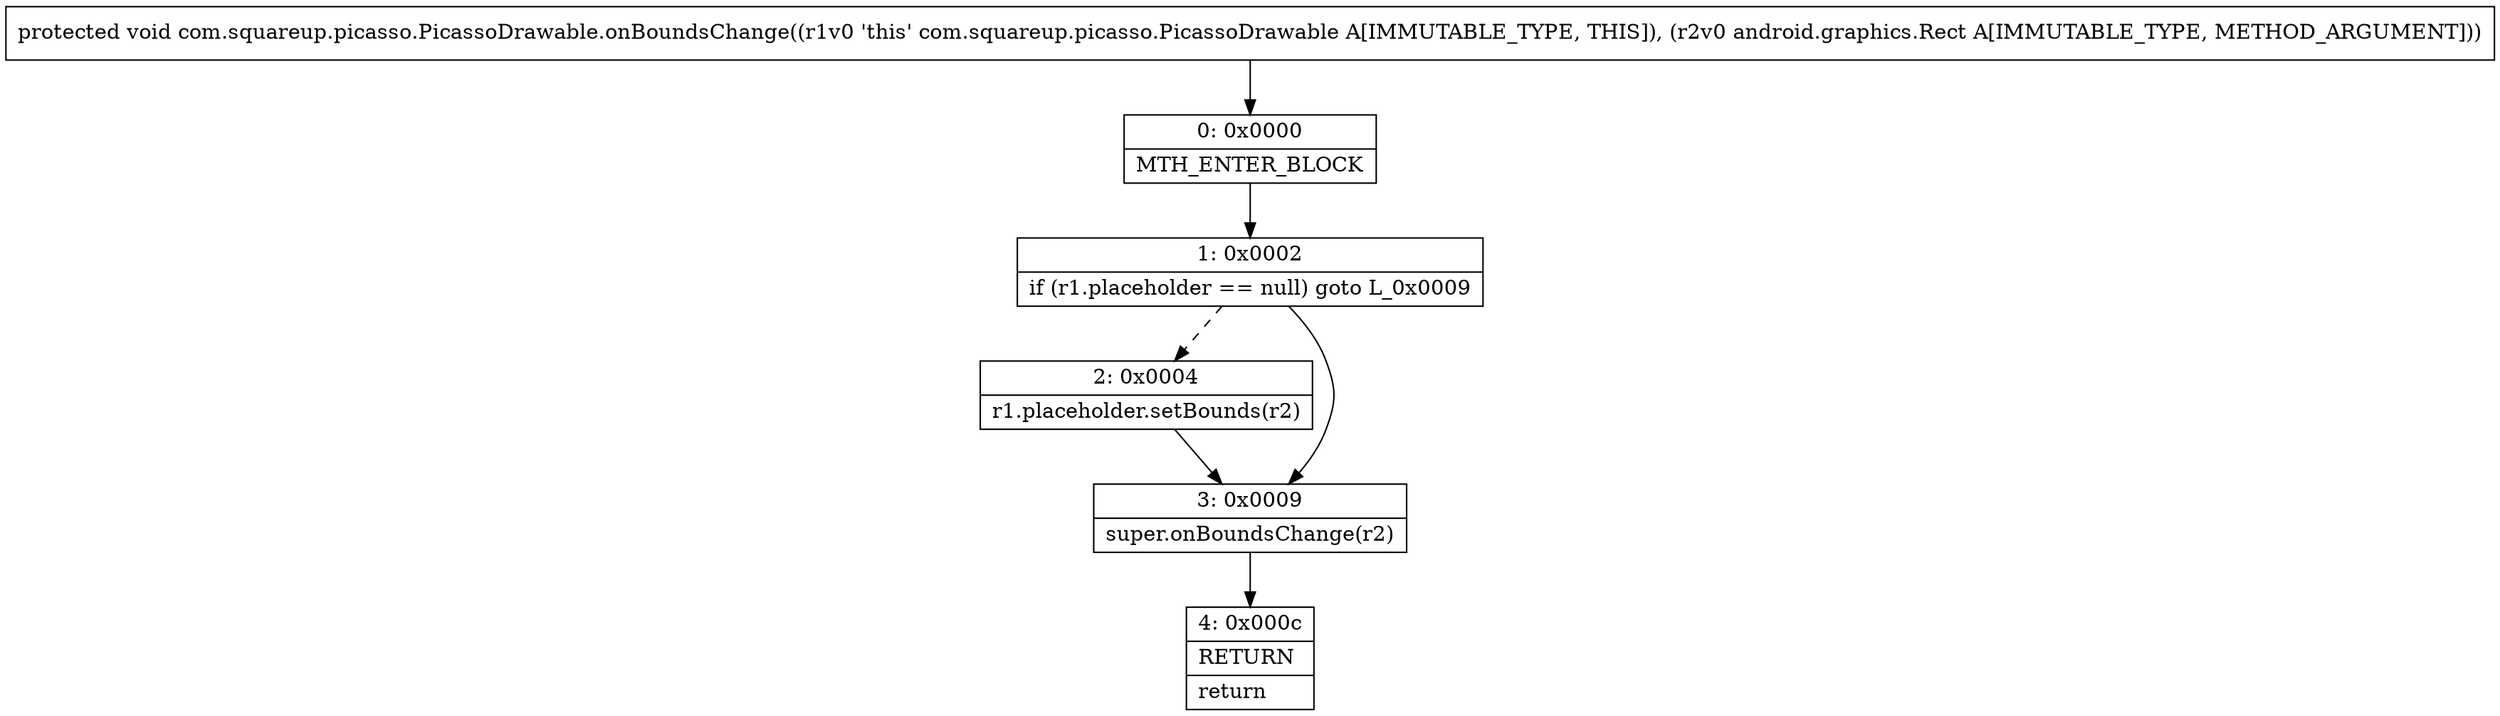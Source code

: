 digraph "CFG forcom.squareup.picasso.PicassoDrawable.onBoundsChange(Landroid\/graphics\/Rect;)V" {
Node_0 [shape=record,label="{0\:\ 0x0000|MTH_ENTER_BLOCK\l}"];
Node_1 [shape=record,label="{1\:\ 0x0002|if (r1.placeholder == null) goto L_0x0009\l}"];
Node_2 [shape=record,label="{2\:\ 0x0004|r1.placeholder.setBounds(r2)\l}"];
Node_3 [shape=record,label="{3\:\ 0x0009|super.onBoundsChange(r2)\l}"];
Node_4 [shape=record,label="{4\:\ 0x000c|RETURN\l|return\l}"];
MethodNode[shape=record,label="{protected void com.squareup.picasso.PicassoDrawable.onBoundsChange((r1v0 'this' com.squareup.picasso.PicassoDrawable A[IMMUTABLE_TYPE, THIS]), (r2v0 android.graphics.Rect A[IMMUTABLE_TYPE, METHOD_ARGUMENT])) }"];
MethodNode -> Node_0;
Node_0 -> Node_1;
Node_1 -> Node_2[style=dashed];
Node_1 -> Node_3;
Node_2 -> Node_3;
Node_3 -> Node_4;
}

